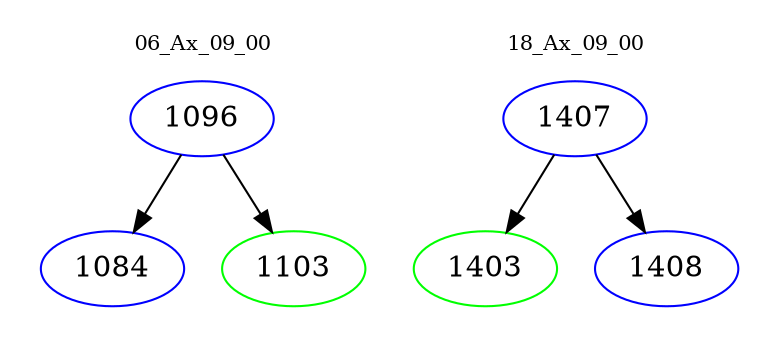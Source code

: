 digraph{
subgraph cluster_0 {
color = white
label = "06_Ax_09_00";
fontsize=10;
T0_1096 [label="1096", color="blue"]
T0_1096 -> T0_1084 [color="black"]
T0_1084 [label="1084", color="blue"]
T0_1096 -> T0_1103 [color="black"]
T0_1103 [label="1103", color="green"]
}
subgraph cluster_1 {
color = white
label = "18_Ax_09_00";
fontsize=10;
T1_1407 [label="1407", color="blue"]
T1_1407 -> T1_1403 [color="black"]
T1_1403 [label="1403", color="green"]
T1_1407 -> T1_1408 [color="black"]
T1_1408 [label="1408", color="blue"]
}
}

